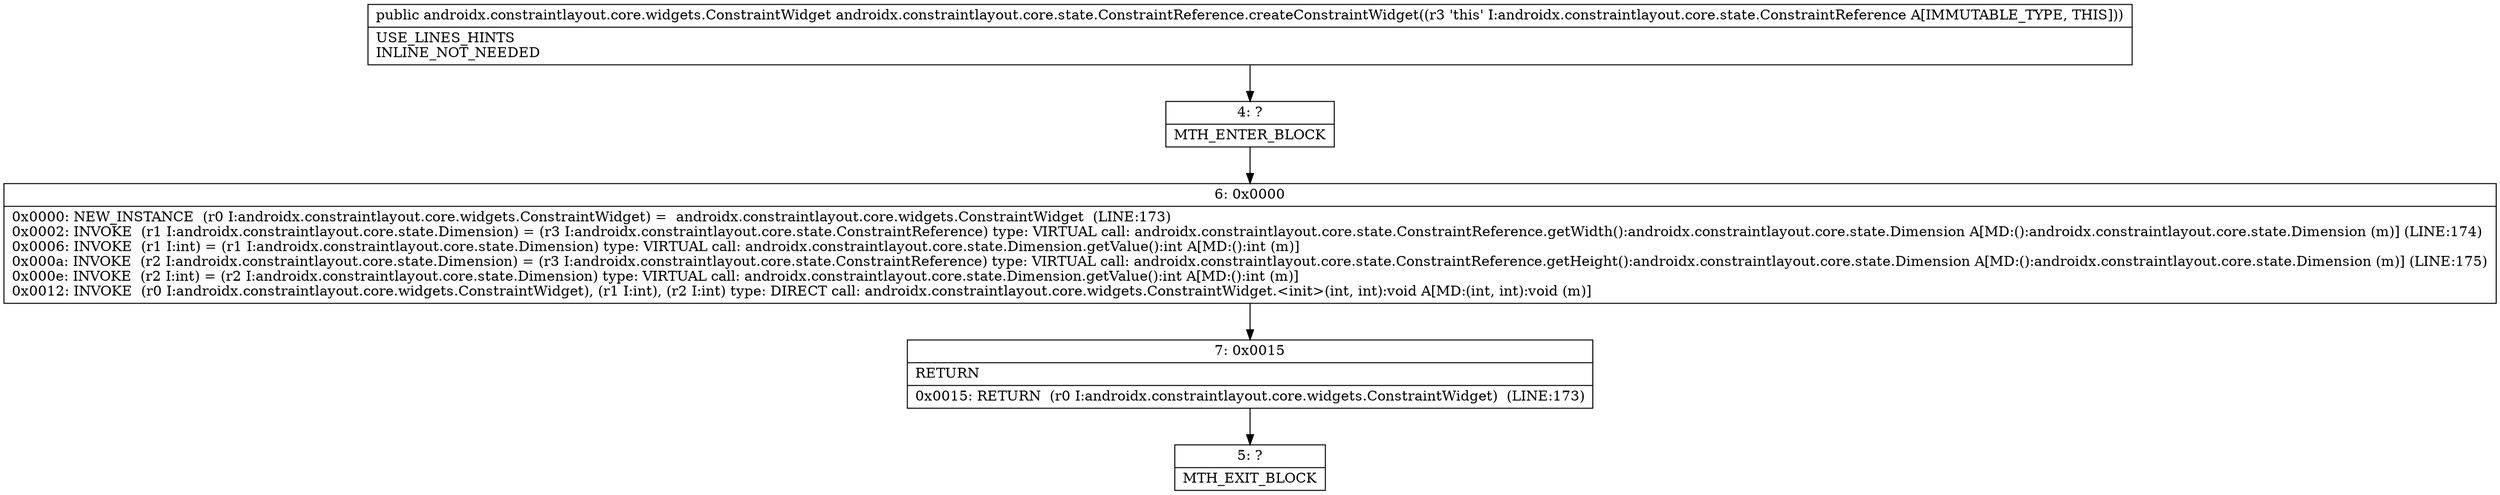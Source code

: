 digraph "CFG forandroidx.constraintlayout.core.state.ConstraintReference.createConstraintWidget()Landroidx\/constraintlayout\/core\/widgets\/ConstraintWidget;" {
Node_4 [shape=record,label="{4\:\ ?|MTH_ENTER_BLOCK\l}"];
Node_6 [shape=record,label="{6\:\ 0x0000|0x0000: NEW_INSTANCE  (r0 I:androidx.constraintlayout.core.widgets.ConstraintWidget) =  androidx.constraintlayout.core.widgets.ConstraintWidget  (LINE:173)\l0x0002: INVOKE  (r1 I:androidx.constraintlayout.core.state.Dimension) = (r3 I:androidx.constraintlayout.core.state.ConstraintReference) type: VIRTUAL call: androidx.constraintlayout.core.state.ConstraintReference.getWidth():androidx.constraintlayout.core.state.Dimension A[MD:():androidx.constraintlayout.core.state.Dimension (m)] (LINE:174)\l0x0006: INVOKE  (r1 I:int) = (r1 I:androidx.constraintlayout.core.state.Dimension) type: VIRTUAL call: androidx.constraintlayout.core.state.Dimension.getValue():int A[MD:():int (m)]\l0x000a: INVOKE  (r2 I:androidx.constraintlayout.core.state.Dimension) = (r3 I:androidx.constraintlayout.core.state.ConstraintReference) type: VIRTUAL call: androidx.constraintlayout.core.state.ConstraintReference.getHeight():androidx.constraintlayout.core.state.Dimension A[MD:():androidx.constraintlayout.core.state.Dimension (m)] (LINE:175)\l0x000e: INVOKE  (r2 I:int) = (r2 I:androidx.constraintlayout.core.state.Dimension) type: VIRTUAL call: androidx.constraintlayout.core.state.Dimension.getValue():int A[MD:():int (m)]\l0x0012: INVOKE  (r0 I:androidx.constraintlayout.core.widgets.ConstraintWidget), (r1 I:int), (r2 I:int) type: DIRECT call: androidx.constraintlayout.core.widgets.ConstraintWidget.\<init\>(int, int):void A[MD:(int, int):void (m)]\l}"];
Node_7 [shape=record,label="{7\:\ 0x0015|RETURN\l|0x0015: RETURN  (r0 I:androidx.constraintlayout.core.widgets.ConstraintWidget)  (LINE:173)\l}"];
Node_5 [shape=record,label="{5\:\ ?|MTH_EXIT_BLOCK\l}"];
MethodNode[shape=record,label="{public androidx.constraintlayout.core.widgets.ConstraintWidget androidx.constraintlayout.core.state.ConstraintReference.createConstraintWidget((r3 'this' I:androidx.constraintlayout.core.state.ConstraintReference A[IMMUTABLE_TYPE, THIS]))  | USE_LINES_HINTS\lINLINE_NOT_NEEDED\l}"];
MethodNode -> Node_4;Node_4 -> Node_6;
Node_6 -> Node_7;
Node_7 -> Node_5;
}

